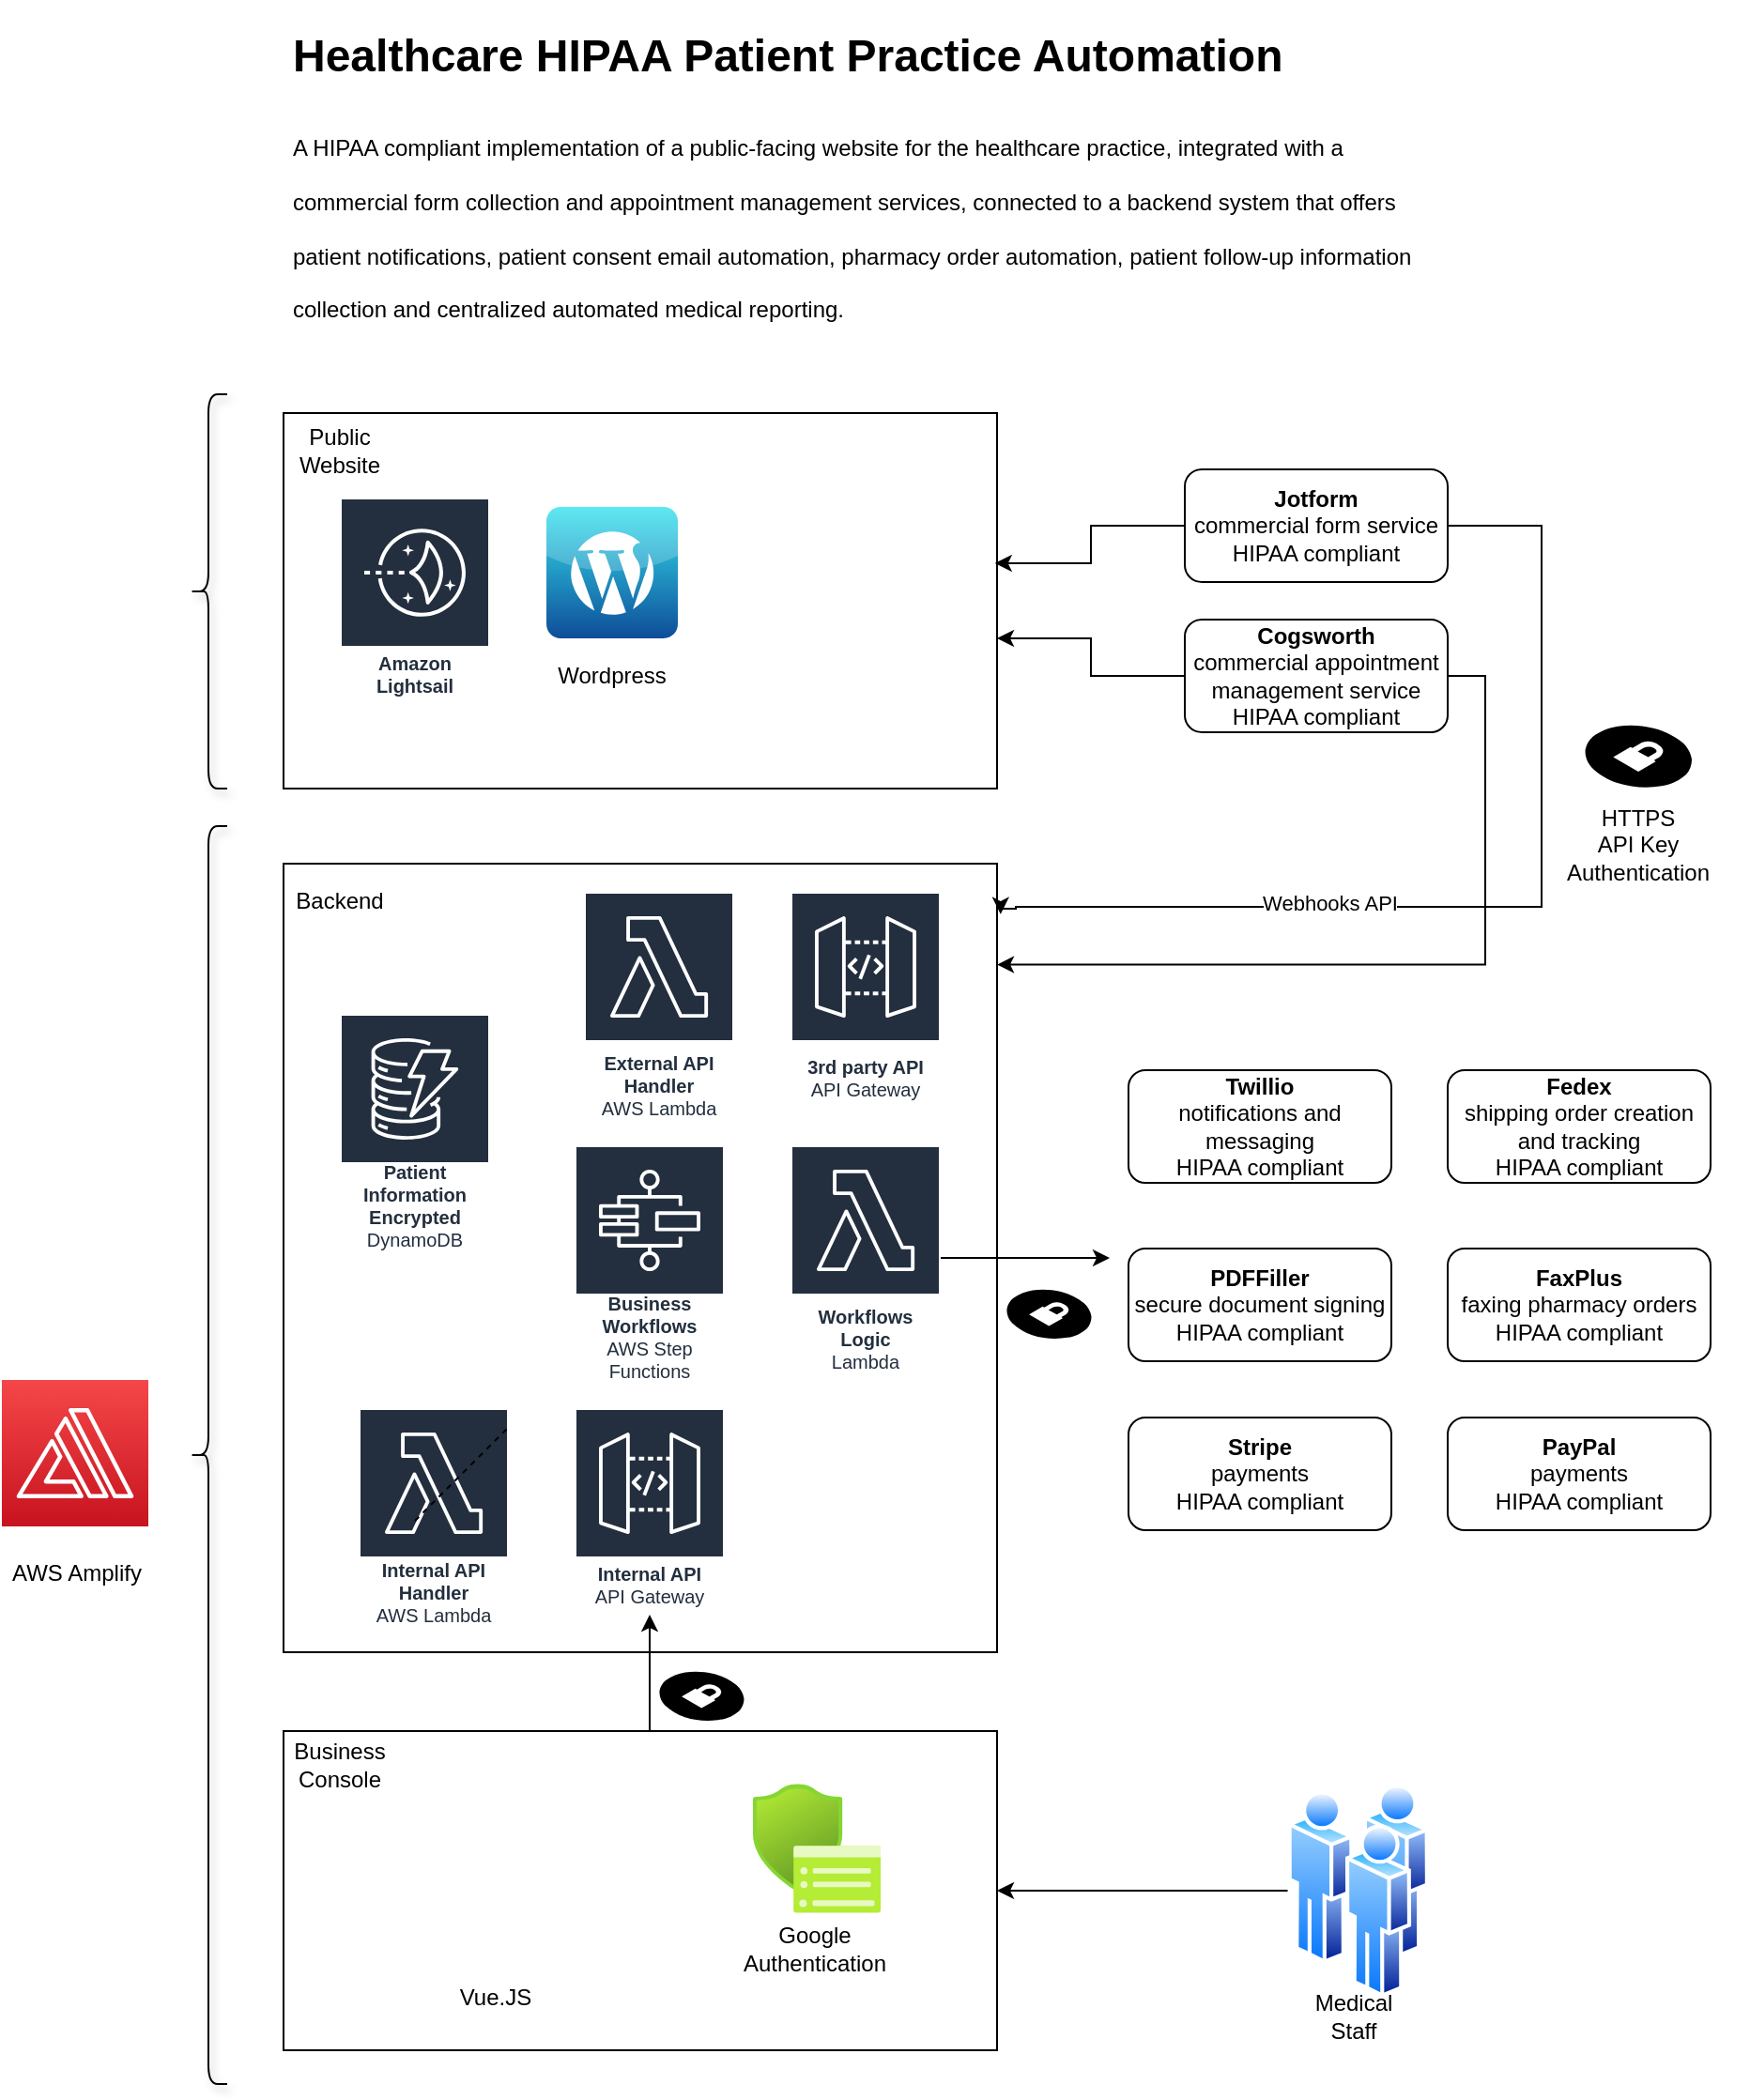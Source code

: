 <mxfile version="14.4.8" type="github">
  <diagram id="SSoS54ry8ZdYMhagJAIk" name="Page-1">
    <mxGraphModel dx="4293" dy="1067" grid="1" gridSize="10" guides="1" tooltips="1" connect="1" arrows="1" fold="1" page="1" pageScale="1" pageWidth="850" pageHeight="1100" math="0" shadow="0">
      <root>
        <mxCell id="0" />
        <mxCell id="1" parent="0" />
        <mxCell id="QYhbDupaITXDfX72JbQJ-1" value="&lt;h1&gt;&lt;span&gt;Healthcare HIPAA Patient Practice Automation&lt;/span&gt;&lt;/h1&gt;&lt;h1&gt;&lt;span style=&quot;font-size: 12px ; font-weight: normal&quot;&gt;A HIPAA compliant implementation of a public-facing website for the healthcare practice, integrated with a commercial form collection and appointment management services, connected to a backend system that offers patient notifications, patient consent email automation, pharmacy order automation, patient follow-up information collection and centralized automated medical reporting.&lt;/span&gt;&lt;br&gt;&lt;/h1&gt;" style="text;html=1;strokeColor=none;fillColor=none;spacing=5;spacingTop=-20;whiteSpace=wrap;overflow=hidden;rounded=0;" parent="1" vertex="1">
          <mxGeometry x="40" y="30" width="630" height="170" as="geometry" />
        </mxCell>
        <mxCell id="QYhbDupaITXDfX72JbQJ-6" value="" style="rounded=0;whiteSpace=wrap;html=1;align=left;" parent="1" vertex="1">
          <mxGeometry x="40" y="240" width="380" height="200" as="geometry" />
        </mxCell>
        <mxCell id="QYhbDupaITXDfX72JbQJ-7" value="" style="rounded=0;whiteSpace=wrap;html=1;" parent="1" vertex="1">
          <mxGeometry x="40" y="480" width="380" height="420" as="geometry" />
        </mxCell>
        <mxCell id="NJGaBBz6_rM-sWw-D0Qb-46" value="" style="edgeStyle=orthogonalEdgeStyle;rounded=0;orthogonalLoop=1;jettySize=auto;html=1;" edge="1" parent="1" source="QYhbDupaITXDfX72JbQJ-8" target="NJGaBBz6_rM-sWw-D0Qb-26">
          <mxGeometry relative="1" as="geometry">
            <Array as="points">
              <mxPoint x="235" y="920" />
              <mxPoint x="235" y="920" />
            </Array>
          </mxGeometry>
        </mxCell>
        <mxCell id="QYhbDupaITXDfX72JbQJ-8" value="" style="rounded=0;whiteSpace=wrap;html=1;" parent="1" vertex="1">
          <mxGeometry x="40" y="942" width="380" height="170" as="geometry" />
        </mxCell>
        <mxCell id="NJGaBBz6_rM-sWw-D0Qb-2" value="" style="group" vertex="1" connectable="0" parent="1">
          <mxGeometry x="520" y="270" width="160" height="70" as="geometry" />
        </mxCell>
        <mxCell id="QYhbDupaITXDfX72JbQJ-3" value="&lt;b&gt;Jotform&lt;br&gt;&lt;/b&gt;commercial form service&lt;br&gt;HIPAA compliant" style="rounded=1;whiteSpace=wrap;html=1;" parent="NJGaBBz6_rM-sWw-D0Qb-2" vertex="1">
          <mxGeometry width="140" height="60" as="geometry" />
        </mxCell>
        <mxCell id="NJGaBBz6_rM-sWw-D0Qb-1" value="" style="shape=image;html=1;verticalAlign=top;verticalLabelPosition=bottom;labelBackgroundColor=#ffffff;imageAspect=0;aspect=fixed;image=https://cdn1.iconfinder.com/data/icons/medicoicons/64/caduceus.png" vertex="1" parent="NJGaBBz6_rM-sWw-D0Qb-2">
          <mxGeometry x="130" y="40" width="30" height="30" as="geometry" />
        </mxCell>
        <mxCell id="NJGaBBz6_rM-sWw-D0Qb-5" value="" style="group" vertex="1" connectable="0" parent="1">
          <mxGeometry x="520" y="350" width="160" height="70" as="geometry" />
        </mxCell>
        <mxCell id="QYhbDupaITXDfX72JbQJ-12" value="&lt;b&gt;Cogsworth&lt;/b&gt;&lt;br&gt;commercial appointment management service&lt;br&gt;HIPAA compliant" style="rounded=1;whiteSpace=wrap;html=1;" parent="NJGaBBz6_rM-sWw-D0Qb-5" vertex="1">
          <mxGeometry width="140" height="60" as="geometry" />
        </mxCell>
        <mxCell id="NJGaBBz6_rM-sWw-D0Qb-3" value="" style="shape=image;html=1;verticalAlign=top;verticalLabelPosition=bottom;labelBackgroundColor=#ffffff;imageAspect=0;aspect=fixed;image=https://cdn1.iconfinder.com/data/icons/medicoicons/64/caduceus.png" vertex="1" parent="NJGaBBz6_rM-sWw-D0Qb-5">
          <mxGeometry x="130" y="40" width="30" height="30" as="geometry" />
        </mxCell>
        <mxCell id="NJGaBBz6_rM-sWw-D0Qb-6" value="Public Website" style="text;html=1;strokeColor=none;fillColor=none;align=center;verticalAlign=middle;whiteSpace=wrap;rounded=0;" vertex="1" parent="1">
          <mxGeometry x="50" y="250" width="40" height="20" as="geometry" />
        </mxCell>
        <mxCell id="NJGaBBz6_rM-sWw-D0Qb-7" value="Backend" style="text;html=1;strokeColor=none;fillColor=none;align=center;verticalAlign=middle;whiteSpace=wrap;rounded=0;" vertex="1" parent="1">
          <mxGeometry x="50" y="490" width="40" height="20" as="geometry" />
        </mxCell>
        <mxCell id="NJGaBBz6_rM-sWw-D0Qb-8" value="Business Console" style="text;html=1;strokeColor=none;fillColor=none;align=center;verticalAlign=middle;whiteSpace=wrap;rounded=0;" vertex="1" parent="1">
          <mxGeometry x="50" y="950" width="40" height="20" as="geometry" />
        </mxCell>
        <mxCell id="NJGaBBz6_rM-sWw-D0Qb-9" value="Amazon Lightsail" style="outlineConnect=0;fontColor=#232F3E;gradientColor=none;strokeColor=#ffffff;fillColor=#232F3E;dashed=0;verticalLabelPosition=middle;verticalAlign=bottom;align=center;html=1;whiteSpace=wrap;fontSize=10;fontStyle=1;spacing=3;shape=mxgraph.aws4.productIcon;prIcon=mxgraph.aws4.lightsail;" vertex="1" parent="1">
          <mxGeometry x="70" y="285" width="80" height="110" as="geometry" />
        </mxCell>
        <mxCell id="NJGaBBz6_rM-sWw-D0Qb-10" value="" style="dashed=0;outlineConnect=0;html=1;align=center;labelPosition=center;verticalLabelPosition=bottom;verticalAlign=top;shape=mxgraph.webicons.wordpress;fillColor=#35E2EE;gradientColor=#0E4D99" vertex="1" parent="1">
          <mxGeometry x="180" y="290" width="70" height="70" as="geometry" />
        </mxCell>
        <mxCell id="NJGaBBz6_rM-sWw-D0Qb-11" value="Wordpress" style="text;html=1;strokeColor=none;fillColor=none;align=center;verticalAlign=middle;whiteSpace=wrap;rounded=0;" vertex="1" parent="1">
          <mxGeometry x="195" y="370" width="40" height="20" as="geometry" />
        </mxCell>
        <mxCell id="NJGaBBz6_rM-sWw-D0Qb-12" value="" style="edgeStyle=orthogonalEdgeStyle;rounded=0;orthogonalLoop=1;jettySize=auto;html=1;entryX=0.997;entryY=0.4;entryDx=0;entryDy=0;entryPerimeter=0;" edge="1" parent="1" source="QYhbDupaITXDfX72JbQJ-3" target="QYhbDupaITXDfX72JbQJ-6">
          <mxGeometry relative="1" as="geometry" />
        </mxCell>
        <mxCell id="NJGaBBz6_rM-sWw-D0Qb-13" value="" style="edgeStyle=orthogonalEdgeStyle;rounded=0;orthogonalLoop=1;jettySize=auto;html=1;" edge="1" parent="1" source="QYhbDupaITXDfX72JbQJ-12" target="QYhbDupaITXDfX72JbQJ-6">
          <mxGeometry relative="1" as="geometry">
            <Array as="points">
              <mxPoint x="470" y="380" />
              <mxPoint x="470" y="360" />
            </Array>
          </mxGeometry>
        </mxCell>
        <mxCell id="NJGaBBz6_rM-sWw-D0Qb-14" style="edgeStyle=orthogonalEdgeStyle;rounded=0;orthogonalLoop=1;jettySize=auto;html=1;exitX=1;exitY=0.5;exitDx=0;exitDy=0;entryX=1;entryY=0.128;entryDx=0;entryDy=0;entryPerimeter=0;" edge="1" parent="1" source="QYhbDupaITXDfX72JbQJ-12" target="QYhbDupaITXDfX72JbQJ-7">
          <mxGeometry relative="1" as="geometry" />
        </mxCell>
        <mxCell id="NJGaBBz6_rM-sWw-D0Qb-15" style="edgeStyle=orthogonalEdgeStyle;rounded=0;orthogonalLoop=1;jettySize=auto;html=1;exitX=1;exitY=0.5;exitDx=0;exitDy=0;entryX=1.005;entryY=0.064;entryDx=0;entryDy=0;entryPerimeter=0;" edge="1" parent="1" source="QYhbDupaITXDfX72JbQJ-3" target="QYhbDupaITXDfX72JbQJ-7">
          <mxGeometry relative="1" as="geometry">
            <mxPoint x="460" y="510" as="targetPoint" />
            <Array as="points">
              <mxPoint x="710" y="300" />
              <mxPoint x="710" y="503" />
              <mxPoint x="430" y="503" />
              <mxPoint x="430" y="504" />
            </Array>
          </mxGeometry>
        </mxCell>
        <mxCell id="NJGaBBz6_rM-sWw-D0Qb-17" value="Webhooks API" style="edgeLabel;html=1;align=center;verticalAlign=middle;resizable=0;points=[];" vertex="1" connectable="0" parent="NJGaBBz6_rM-sWw-D0Qb-15">
          <mxGeometry x="0.345" y="-2" relative="1" as="geometry">
            <mxPoint as="offset" />
          </mxGeometry>
        </mxCell>
        <mxCell id="NJGaBBz6_rM-sWw-D0Qb-16" value="&lt;br&gt;&lt;br&gt;&lt;br&gt;&lt;br&gt;&lt;br&gt;&lt;br&gt;&lt;br&gt;&lt;br&gt;&lt;br&gt;&lt;br&gt;&lt;br&gt;&lt;br&gt;&lt;br&gt;&lt;br&gt;&lt;br&gt;&lt;br&gt;&lt;br&gt;&lt;br&gt;&lt;br&gt;&lt;br&gt;&lt;br&gt;&lt;br&gt;&lt;br&gt;&lt;br&gt;&lt;br&gt;&lt;br&gt;&lt;br&gt;&lt;br&gt;&lt;br&gt;&lt;br&gt;&lt;br&gt;&lt;br&gt;&lt;br&gt;&lt;br&gt;&lt;br&gt;3rd party API&lt;br&gt;&lt;span style=&quot;font-weight: normal&quot;&gt;API Gateway&lt;/span&gt;" style="outlineConnect=0;fontColor=#232F3E;gradientColor=none;strokeColor=#ffffff;fillColor=#232F3E;dashed=0;verticalLabelPosition=middle;verticalAlign=bottom;align=center;html=1;whiteSpace=wrap;fontSize=10;fontStyle=1;spacing=3;shape=mxgraph.aws4.productIcon;prIcon=mxgraph.aws4.api_gateway;" vertex="1" parent="1">
          <mxGeometry x="310" y="495" width="80" height="115" as="geometry" />
        </mxCell>
        <mxCell id="NJGaBBz6_rM-sWw-D0Qb-18" value="" style="verticalLabelPosition=bottom;html=1;verticalAlign=top;strokeWidth=1;align=center;outlineConnect=0;dashed=0;outlineConnect=0;shape=mxgraph.aws3d.secureConnection;fillColor=#000000;strokeColor=#ffffff;aspect=fixed;" vertex="1" parent="1">
          <mxGeometry x="733" y="406" width="57.0" height="34" as="geometry" />
        </mxCell>
        <mxCell id="NJGaBBz6_rM-sWw-D0Qb-21" value="HTTPS&lt;br&gt;API Key Authentication" style="text;html=1;strokeColor=none;fillColor=none;align=center;verticalAlign=middle;whiteSpace=wrap;rounded=0;" vertex="1" parent="1">
          <mxGeometry x="721" y="460" width="81" height="20" as="geometry" />
        </mxCell>
        <mxCell id="NJGaBBz6_rM-sWw-D0Qb-23" value="Patient Information&lt;br&gt;Encrypted &lt;span style=&quot;font-weight: normal&quot;&gt;DynamoDB&lt;/span&gt;" style="outlineConnect=0;fontColor=#232F3E;gradientColor=none;strokeColor=#ffffff;fillColor=#232F3E;dashed=0;verticalLabelPosition=middle;verticalAlign=bottom;align=center;html=1;whiteSpace=wrap;fontSize=10;fontStyle=1;spacing=3;shape=mxgraph.aws4.productIcon;prIcon=mxgraph.aws4.dynamodb;" vertex="1" parent="1">
          <mxGeometry x="70" y="560" width="80" height="130" as="geometry" />
        </mxCell>
        <mxCell id="NJGaBBz6_rM-sWw-D0Qb-24" value="&lt;br&gt;External API Handler&lt;br&gt;&lt;span style=&quot;font-weight: normal&quot;&gt;AWS Lambda&lt;/span&gt;" style="outlineConnect=0;fontColor=#232F3E;gradientColor=none;strokeColor=#ffffff;fillColor=#232F3E;dashed=0;verticalLabelPosition=middle;verticalAlign=bottom;align=center;html=1;whiteSpace=wrap;fontSize=10;fontStyle=1;spacing=3;shape=mxgraph.aws4.productIcon;prIcon=mxgraph.aws4.lambda;" vertex="1" parent="1">
          <mxGeometry x="200" y="495" width="80" height="125" as="geometry" />
        </mxCell>
        <mxCell id="NJGaBBz6_rM-sWw-D0Qb-25" value="Internal API Handler&lt;br&gt;&lt;span style=&quot;font-weight: normal&quot;&gt;AWS Lambda&lt;/span&gt;" style="outlineConnect=0;fontColor=#232F3E;gradientColor=none;strokeColor=#ffffff;fillColor=#232F3E;dashed=0;verticalLabelPosition=middle;verticalAlign=bottom;align=center;html=1;whiteSpace=wrap;fontSize=10;fontStyle=1;spacing=3;shape=mxgraph.aws4.productIcon;prIcon=mxgraph.aws4.lambda;" vertex="1" parent="1">
          <mxGeometry x="80" y="770" width="80" height="120" as="geometry" />
        </mxCell>
        <mxCell id="NJGaBBz6_rM-sWw-D0Qb-26" value="&lt;br&gt;Internal API&lt;br&gt;&lt;span style=&quot;font-weight: normal&quot;&gt;API Gateway&lt;/span&gt;" style="outlineConnect=0;fontColor=#232F3E;gradientColor=none;strokeColor=#ffffff;fillColor=#232F3E;dashed=0;verticalLabelPosition=middle;verticalAlign=bottom;align=center;html=1;whiteSpace=wrap;fontSize=10;fontStyle=1;spacing=3;shape=mxgraph.aws4.productIcon;prIcon=mxgraph.aws4.api_gateway;" vertex="1" parent="1">
          <mxGeometry x="195" y="770" width="80" height="110" as="geometry" />
        </mxCell>
        <mxCell id="NJGaBBz6_rM-sWw-D0Qb-27" value="&lt;br&gt;Business Workflows&lt;br&gt;&lt;span style=&quot;font-weight: normal&quot;&gt;AWS Step Functions&lt;/span&gt;" style="outlineConnect=0;fontColor=#232F3E;gradientColor=none;strokeColor=#ffffff;fillColor=#232F3E;dashed=0;verticalLabelPosition=middle;verticalAlign=bottom;align=center;html=1;whiteSpace=wrap;fontSize=10;fontStyle=1;spacing=3;shape=mxgraph.aws4.productIcon;prIcon=mxgraph.aws4.step_functions;" vertex="1" parent="1">
          <mxGeometry x="195" y="630" width="80" height="130" as="geometry" />
        </mxCell>
        <mxCell id="NJGaBBz6_rM-sWw-D0Qb-28" value="" style="group" vertex="1" connectable="0" parent="1">
          <mxGeometry x="490" y="590" width="160" height="70" as="geometry" />
        </mxCell>
        <mxCell id="NJGaBBz6_rM-sWw-D0Qb-29" value="&lt;b&gt;Twillio&lt;br&gt;&lt;/b&gt;notifications and messaging&lt;br&gt;HIPAA compliant" style="rounded=1;whiteSpace=wrap;html=1;" vertex="1" parent="NJGaBBz6_rM-sWw-D0Qb-28">
          <mxGeometry width="140" height="60" as="geometry" />
        </mxCell>
        <mxCell id="NJGaBBz6_rM-sWw-D0Qb-30" value="" style="shape=image;html=1;verticalAlign=top;verticalLabelPosition=bottom;labelBackgroundColor=#ffffff;imageAspect=0;aspect=fixed;image=https://cdn1.iconfinder.com/data/icons/medicoicons/64/caduceus.png" vertex="1" parent="NJGaBBz6_rM-sWw-D0Qb-28">
          <mxGeometry x="130" y="40" width="30" height="30" as="geometry" />
        </mxCell>
        <mxCell id="NJGaBBz6_rM-sWw-D0Qb-31" value="" style="group" vertex="1" connectable="0" parent="1">
          <mxGeometry x="490" y="685" width="160" height="70" as="geometry" />
        </mxCell>
        <mxCell id="NJGaBBz6_rM-sWw-D0Qb-32" value="&lt;b&gt;PDFFiller&lt;br&gt;&lt;/b&gt;secure document signing&lt;br&gt;HIPAA compliant" style="rounded=1;whiteSpace=wrap;html=1;" vertex="1" parent="NJGaBBz6_rM-sWw-D0Qb-31">
          <mxGeometry width="140" height="60" as="geometry" />
        </mxCell>
        <mxCell id="NJGaBBz6_rM-sWw-D0Qb-33" value="" style="shape=image;html=1;verticalAlign=top;verticalLabelPosition=bottom;labelBackgroundColor=#ffffff;imageAspect=0;aspect=fixed;image=https://cdn1.iconfinder.com/data/icons/medicoicons/64/caduceus.png" vertex="1" parent="NJGaBBz6_rM-sWw-D0Qb-31">
          <mxGeometry x="130" y="40" width="30" height="30" as="geometry" />
        </mxCell>
        <mxCell id="NJGaBBz6_rM-sWw-D0Qb-35" value="Workflows Logic&lt;br&gt;&lt;span style=&quot;font-weight: normal&quot;&gt;Lambda&lt;/span&gt;" style="outlineConnect=0;fontColor=#232F3E;gradientColor=none;strokeColor=#ffffff;fillColor=#232F3E;dashed=0;verticalLabelPosition=middle;verticalAlign=bottom;align=center;html=1;whiteSpace=wrap;fontSize=10;fontStyle=1;spacing=3;shape=mxgraph.aws4.productIcon;prIcon=mxgraph.aws4.lambda;" vertex="1" parent="1">
          <mxGeometry x="310" y="630" width="80" height="125" as="geometry" />
        </mxCell>
        <mxCell id="NJGaBBz6_rM-sWw-D0Qb-36" value="" style="group" vertex="1" connectable="0" parent="1">
          <mxGeometry x="490" y="775" width="160" height="70" as="geometry" />
        </mxCell>
        <mxCell id="NJGaBBz6_rM-sWw-D0Qb-37" value="&lt;b&gt;Stripe&lt;br&gt;&lt;/b&gt;payments&lt;br&gt;HIPAA compliant" style="rounded=1;whiteSpace=wrap;html=1;" vertex="1" parent="NJGaBBz6_rM-sWw-D0Qb-36">
          <mxGeometry width="140" height="60" as="geometry" />
        </mxCell>
        <mxCell id="NJGaBBz6_rM-sWw-D0Qb-38" value="" style="shape=image;html=1;verticalAlign=top;verticalLabelPosition=bottom;labelBackgroundColor=#ffffff;imageAspect=0;aspect=fixed;image=https://cdn1.iconfinder.com/data/icons/medicoicons/64/caduceus.png" vertex="1" parent="NJGaBBz6_rM-sWw-D0Qb-36">
          <mxGeometry x="130" y="40" width="30" height="30" as="geometry" />
        </mxCell>
        <mxCell id="NJGaBBz6_rM-sWw-D0Qb-39" value="" style="endArrow=classic;html=1;" edge="1" parent="1">
          <mxGeometry width="50" height="50" relative="1" as="geometry">
            <mxPoint x="390" y="690" as="sourcePoint" />
            <mxPoint x="480" y="690" as="targetPoint" />
          </mxGeometry>
        </mxCell>
        <mxCell id="NJGaBBz6_rM-sWw-D0Qb-40" value="" style="points=[[0,0,0],[0.25,0,0],[0.5,0,0],[0.75,0,0],[1,0,0],[0,1,0],[0.25,1,0],[0.5,1,0],[0.75,1,0],[1,1,0],[0,0.25,0],[0,0.5,0],[0,0.75,0],[1,0.25,0],[1,0.5,0],[1,0.75,0]];outlineConnect=0;fontColor=#232F3E;gradientColor=#F54749;gradientDirection=north;fillColor=#C7131F;strokeColor=#ffffff;dashed=0;verticalLabelPosition=bottom;verticalAlign=top;align=center;html=1;fontSize=12;fontStyle=0;aspect=fixed;shape=mxgraph.aws4.resourceIcon;resIcon=mxgraph.aws4.amplify;" vertex="1" parent="1">
          <mxGeometry x="-110" y="755" width="78" height="78" as="geometry" />
        </mxCell>
        <mxCell id="NJGaBBz6_rM-sWw-D0Qb-41" value="AWS Amplify" style="text;html=1;strokeColor=none;fillColor=none;align=center;verticalAlign=middle;whiteSpace=wrap;rounded=0;" vertex="1" parent="1">
          <mxGeometry x="-110" y="848" width="80" height="20" as="geometry" />
        </mxCell>
        <mxCell id="NJGaBBz6_rM-sWw-D0Qb-42" value="" style="shape=image;html=1;verticalAlign=top;verticalLabelPosition=bottom;labelBackgroundColor=#ffffff;imageAspect=0;aspect=fixed;image=https://cdn4.iconfinder.com/data/icons/logos-brands-5/24/vue-dot-js-128.png" vertex="1" parent="1">
          <mxGeometry x="106" y="980" width="94" height="94" as="geometry" />
        </mxCell>
        <mxCell id="NJGaBBz6_rM-sWw-D0Qb-43" value="Vue.JS" style="text;html=1;strokeColor=none;fillColor=none;align=center;verticalAlign=middle;whiteSpace=wrap;rounded=0;" vertex="1" parent="1">
          <mxGeometry x="133" y="1074" width="40" height="20" as="geometry" />
        </mxCell>
        <mxCell id="NJGaBBz6_rM-sWw-D0Qb-44" value="" style="aspect=fixed;html=1;points=[];align=center;image;fontSize=12;image=img/lib/azure2/intune/Device_Security_Google.svg;" vertex="1" parent="1">
          <mxGeometry x="290" y="970" width="68" height="69" as="geometry" />
        </mxCell>
        <mxCell id="NJGaBBz6_rM-sWw-D0Qb-45" value="Google Authentication" style="text;html=1;strokeColor=none;fillColor=none;align=center;verticalAlign=middle;whiteSpace=wrap;rounded=0;" vertex="1" parent="1">
          <mxGeometry x="303" y="1048" width="40" height="20" as="geometry" />
        </mxCell>
        <mxCell id="NJGaBBz6_rM-sWw-D0Qb-48" value="" style="group" vertex="1" connectable="0" parent="1">
          <mxGeometry x="660" y="590" width="160" height="70" as="geometry" />
        </mxCell>
        <mxCell id="NJGaBBz6_rM-sWw-D0Qb-49" value="&lt;b&gt;Fedex&lt;br&gt;&lt;/b&gt;shipping order creation and tracking&lt;br&gt;HIPAA compliant" style="rounded=1;whiteSpace=wrap;html=1;" vertex="1" parent="NJGaBBz6_rM-sWw-D0Qb-48">
          <mxGeometry width="140" height="60" as="geometry" />
        </mxCell>
        <mxCell id="NJGaBBz6_rM-sWw-D0Qb-50" value="" style="shape=image;html=1;verticalAlign=top;verticalLabelPosition=bottom;labelBackgroundColor=#ffffff;imageAspect=0;aspect=fixed;image=https://cdn1.iconfinder.com/data/icons/medicoicons/64/caduceus.png" vertex="1" parent="NJGaBBz6_rM-sWw-D0Qb-48">
          <mxGeometry x="130" y="40" width="30" height="30" as="geometry" />
        </mxCell>
        <mxCell id="NJGaBBz6_rM-sWw-D0Qb-51" value="" style="group" vertex="1" connectable="0" parent="1">
          <mxGeometry x="660" y="685" width="160" height="70" as="geometry" />
        </mxCell>
        <mxCell id="NJGaBBz6_rM-sWw-D0Qb-52" value="&lt;b&gt;FaxPlus&lt;br&gt;&lt;/b&gt;faxing pharmacy orders&lt;br&gt;HIPAA compliant" style="rounded=1;whiteSpace=wrap;html=1;" vertex="1" parent="NJGaBBz6_rM-sWw-D0Qb-51">
          <mxGeometry width="140" height="60" as="geometry" />
        </mxCell>
        <mxCell id="NJGaBBz6_rM-sWw-D0Qb-53" value="" style="shape=image;html=1;verticalAlign=top;verticalLabelPosition=bottom;labelBackgroundColor=#ffffff;imageAspect=0;aspect=fixed;image=https://cdn1.iconfinder.com/data/icons/medicoicons/64/caduceus.png" vertex="1" parent="NJGaBBz6_rM-sWw-D0Qb-51">
          <mxGeometry x="130" y="40" width="30" height="30" as="geometry" />
        </mxCell>
        <mxCell id="NJGaBBz6_rM-sWw-D0Qb-54" value="" style="group" vertex="1" connectable="0" parent="1">
          <mxGeometry x="660" y="775" width="160" height="70" as="geometry" />
        </mxCell>
        <mxCell id="NJGaBBz6_rM-sWw-D0Qb-55" value="&lt;b&gt;PayPal&lt;br&gt;&lt;/b&gt;payments&lt;br&gt;HIPAA compliant" style="rounded=1;whiteSpace=wrap;html=1;" vertex="1" parent="NJGaBBz6_rM-sWw-D0Qb-54">
          <mxGeometry width="140" height="60" as="geometry" />
        </mxCell>
        <mxCell id="NJGaBBz6_rM-sWw-D0Qb-56" value="" style="shape=image;html=1;verticalAlign=top;verticalLabelPosition=bottom;labelBackgroundColor=#ffffff;imageAspect=0;aspect=fixed;image=https://cdn1.iconfinder.com/data/icons/medicoicons/64/caduceus.png" vertex="1" parent="NJGaBBz6_rM-sWw-D0Qb-54">
          <mxGeometry x="130" y="40" width="30" height="30" as="geometry" />
        </mxCell>
        <mxCell id="NJGaBBz6_rM-sWw-D0Qb-59" value="" style="verticalLabelPosition=bottom;html=1;verticalAlign=top;strokeWidth=1;align=center;outlineConnect=0;dashed=0;outlineConnect=0;shape=mxgraph.aws3d.secureConnection;fillColor=#000000;strokeColor=#ffffff;aspect=fixed;" vertex="1" parent="1">
          <mxGeometry x="425" y="706.5" width="45.26" height="27" as="geometry" />
        </mxCell>
        <mxCell id="NJGaBBz6_rM-sWw-D0Qb-60" value="" style="verticalLabelPosition=bottom;html=1;verticalAlign=top;strokeWidth=1;align=center;outlineConnect=0;dashed=0;outlineConnect=0;shape=mxgraph.aws3d.secureConnection;fillColor=#000000;strokeColor=#ffffff;aspect=fixed;" vertex="1" parent="1">
          <mxGeometry x="240" y="910" width="45.26" height="27" as="geometry" />
        </mxCell>
        <mxCell id="NJGaBBz6_rM-sWw-D0Qb-62" value="" style="endArrow=none;dashed=1;html=1;" edge="1" parent="1">
          <mxGeometry width="50" height="50" relative="1" as="geometry">
            <mxPoint x="110" y="830" as="sourcePoint" />
            <mxPoint x="160" y="780" as="targetPoint" />
          </mxGeometry>
        </mxCell>
        <mxCell id="NJGaBBz6_rM-sWw-D0Qb-64" value="" style="shape=curlyBracket;whiteSpace=wrap;html=1;rounded=1;shadow=1;" vertex="1" parent="1">
          <mxGeometry x="-10" y="460" width="20" height="670" as="geometry" />
        </mxCell>
        <mxCell id="NJGaBBz6_rM-sWw-D0Qb-65" value="" style="shape=image;html=1;verticalAlign=top;verticalLabelPosition=bottom;labelBackgroundColor=#ffffff;imageAspect=0;aspect=fixed;image=https://cdn2.iconfinder.com/data/icons/social-icons-circular-color/512/github-128.png;shadow=1;" vertex="1" parent="1">
          <mxGeometry x="-106" y="888.5" width="70" height="70" as="geometry" />
        </mxCell>
        <mxCell id="NJGaBBz6_rM-sWw-D0Qb-66" value="" style="shape=image;html=1;verticalAlign=top;verticalLabelPosition=bottom;labelBackgroundColor=#ffffff;imageAspect=0;aspect=fixed;image=https://cdn2.iconfinder.com/data/icons/social-icons-circular-color/512/github-128.png;shadow=1;" vertex="1" parent="1">
          <mxGeometry x="-100" y="305" width="70" height="70" as="geometry" />
        </mxCell>
        <mxCell id="NJGaBBz6_rM-sWw-D0Qb-67" value="" style="shape=curlyBracket;whiteSpace=wrap;html=1;rounded=1;shadow=1;size=0.5;" vertex="1" parent="1">
          <mxGeometry x="-10" y="230" width="20" height="210" as="geometry" />
        </mxCell>
        <mxCell id="NJGaBBz6_rM-sWw-D0Qb-69" value="" style="edgeStyle=orthogonalEdgeStyle;rounded=0;orthogonalLoop=1;jettySize=auto;html=1;" edge="1" parent="1" source="NJGaBBz6_rM-sWw-D0Qb-68" target="QYhbDupaITXDfX72JbQJ-8">
          <mxGeometry relative="1" as="geometry" />
        </mxCell>
        <mxCell id="NJGaBBz6_rM-sWw-D0Qb-68" value="" style="aspect=fixed;perimeter=ellipsePerimeter;html=1;align=center;shadow=0;dashed=0;spacingTop=3;image;image=img/lib/active_directory/users.svg;" vertex="1" parent="1">
          <mxGeometry x="574.76" y="970" width="75.24" height="114" as="geometry" />
        </mxCell>
        <mxCell id="NJGaBBz6_rM-sWw-D0Qb-70" value="Medical Staff" style="text;html=1;strokeColor=none;fillColor=none;align=center;verticalAlign=middle;whiteSpace=wrap;rounded=0;shadow=1;" vertex="1" parent="1">
          <mxGeometry x="590" y="1084" width="40" height="20" as="geometry" />
        </mxCell>
      </root>
    </mxGraphModel>
  </diagram>
</mxfile>
